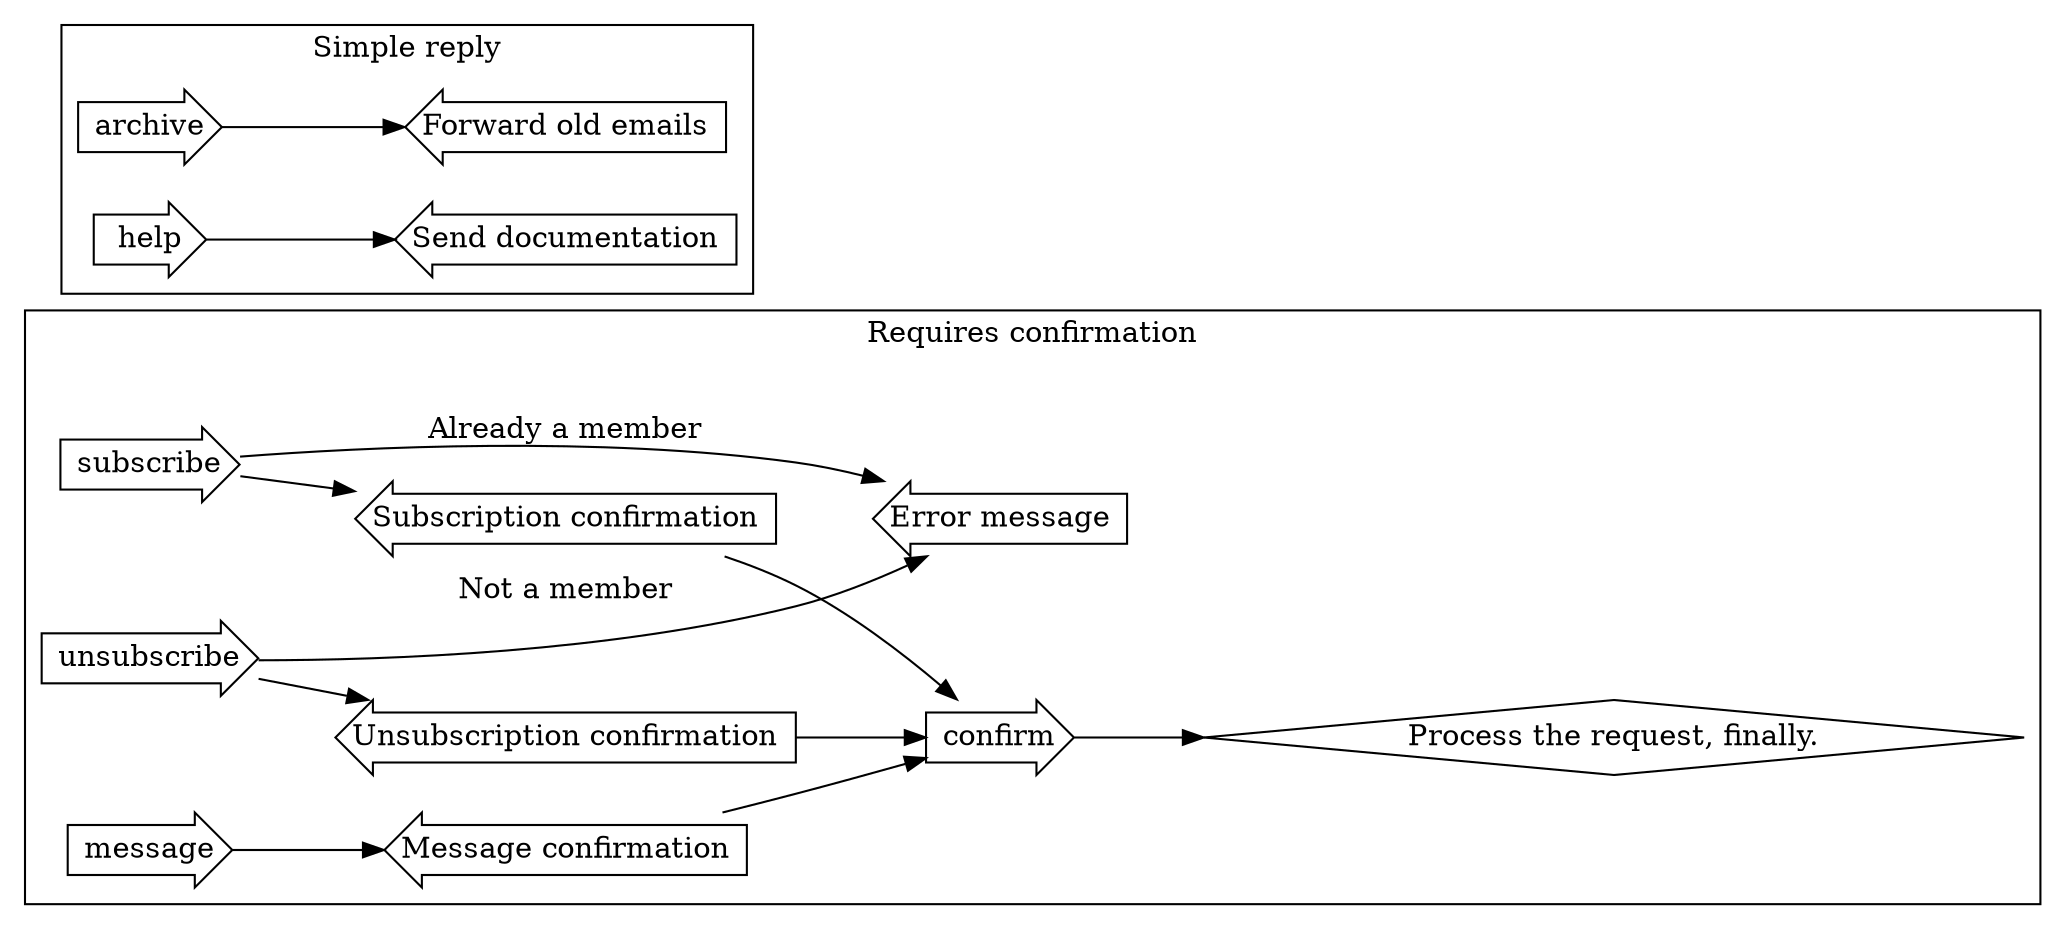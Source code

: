 digraph ypotf {
    rankdir=LR
    rank="max"

    subscribe, unsubscribe, message, confirm, archive, help [shape=rarrow];
    "Error message", "Subscription confirmation", "Forward old emails",
      "Send documentation", "Unsubscription confirmation",
      "Message confirmation" [shape=larrow];

    subgraph cluster_0 {
      label="Requires confirmation";

      "Subscription confirmation" -> "Error message" [style=invis];

      subscribe -> "Error message" [label="Already a member"];
      subscribe -> "Subscription confirmation" -> confirm;

      unsubscribe -> "Error message" [label="Not a member"];
      unsubscribe -> "Unsubscription confirmation" -> confirm;

      confirm -> "Process the request, finally.";
      "Process the request, finally." [shape=diamond];

      message -> "Message confirmation" -> confirm;
    }

    subgraph cluster_1 {
      label="Simple reply";
      archive -> "Forward old emails";
      help -> "Send documentation";
    }
}

